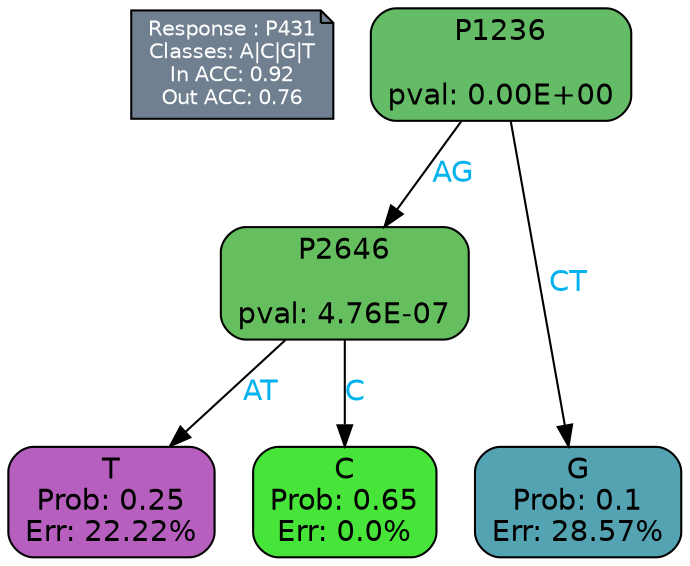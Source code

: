 digraph Tree {
node [shape=box, style="filled, rounded", color="black", fontname=helvetica] ;
graph [ranksep=equally, splines=polylines, bgcolor=transparent, dpi=600] ;
edge [fontname=helvetica] ;
LEGEND [label="Response : P431
Classes: A|C|G|T
In ACC: 0.92
Out ACC: 0.76
",shape=note,align=left,style=filled,fillcolor="slategray",fontcolor="white",fontsize=10];1 [label="P1236

pval: 0.00E+00", fillcolor="#64bc67"] ;
2 [label="P2646

pval: 4.76E-07", fillcolor="#66bf5e"] ;
3 [label="T
Prob: 0.25
Err: 22.22%", fillcolor="#b75fbe"] ;
4 [label="C
Prob: 0.65
Err: 0.0%", fillcolor="#47e539"] ;
5 [label="G
Prob: 0.1
Err: 28.57%", fillcolor="#53a3b3"] ;
1 -> 2 [label="AG",fontcolor=deepskyblue2] ;
1 -> 5 [label="CT",fontcolor=deepskyblue2] ;
2 -> 3 [label="AT",fontcolor=deepskyblue2] ;
2 -> 4 [label="C",fontcolor=deepskyblue2] ;
{rank = same; 3;4;5;}{rank = same; LEGEND;1;}}